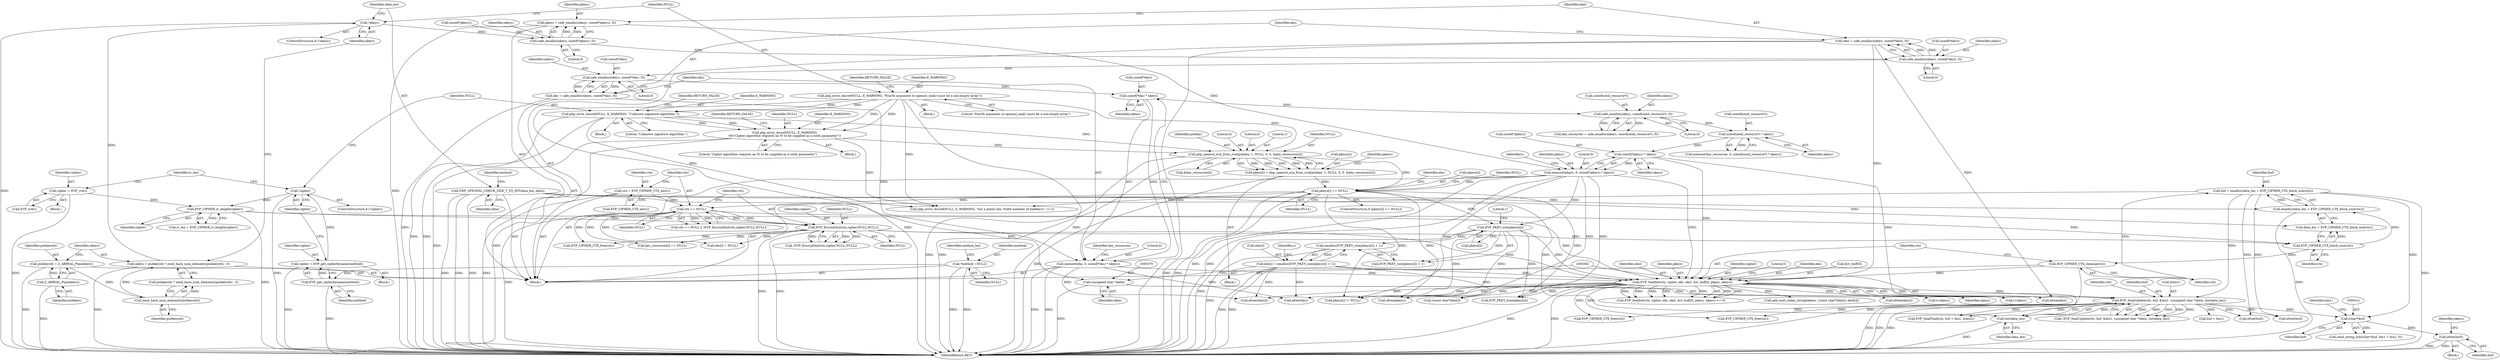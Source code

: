 digraph "0_php_73cabfedf519298e1a11192699f44d53c529315e@pointer" {
"1000418" [label="(Call,efree(buf))"];
"1000411" [label="(Call,(char*)buf)"];
"1000373" [label="(Call,EVP_SealUpdate(ctx, buf, &len1, (unsigned char *)data, (int)data_len))"];
"1000359" [label="(Call,EVP_SealInit(ctx, cipher, eks, eksl, &iv_buf[0], pkeys, nkeys))"];
"1000354" [label="(Call,EVP_CIPHER_CTX_cleanup(ctx))"];
"1000352" [label="(Call,EVP_CIPHER_CTX_block_size(ctx))"];
"1000333" [label="(Call,ctx == NULL)"];
"1000328" [label="(Call,ctx = EVP_CIPHER_CTX_new())"];
"1000299" [label="(Call,pkeys[i] == NULL)"];
"1000284" [label="(Call,pkeys[i] = php_openssl_evp_from_zval(pubkey, 1, NULL, 0, 0, &key_resources[i]))"];
"1000288" [label="(Call,php_openssl_evp_from_zval(pubkey, 1, NULL, 0, 0, &key_resources[i]))"];
"1000199" [label="(Call,php_error_docref(NULL, E_WARNING, \"Unknown signature algorithm.\"))"];
"1000180" [label="(Call,php_error_docref(NULL, E_WARNING, \"Fourth argument to openssl_seal() must be a non-empty array\"))"];
"1000221" [label="(Call,php_error_docref(NULL, E_WARNING,\n\t\t\t\t\"Cipher algorithm requires an IV to be supplied as a sixth parameter\"))"];
"1000272" [label="(Call,memset(pkeys, 0, sizeof(*pkeys) * nkeys))"];
"1000226" [label="(Call,pkeys = safe_emalloc(nkeys, sizeof(*pkeys), 0))"];
"1000228" [label="(Call,safe_emalloc(nkeys, sizeof(*pkeys), 0))"];
"1000177" [label="(Call,!nkeys)"];
"1000169" [label="(Call,nkeys = pubkeysht ? zend_hash_num_elements(pubkeysht) : 0)"];
"1000173" [label="(Call,zend_hash_num_elements(pubkeysht))"];
"1000165" [label="(Call,pubkeysht = Z_ARRVAL_P(pubkeys))"];
"1000167" [label="(Call,Z_ARRVAL_P(pubkeys))"];
"1000275" [label="(Call,sizeof(*pkeys) * nkeys)"];
"1000268" [label="(Call,sizeof(zend_resource*) * nkeys)"];
"1000260" [label="(Call,safe_emalloc(nkeys, sizeof(zend_resource*), 0))"];
"1000253" [label="(Call,sizeof(*eks) * nkeys)"];
"1000244" [label="(Call,safe_emalloc(nkeys, sizeof(*eks), 0))"];
"1000236" [label="(Call,safe_emalloc(nkeys, sizeof(*eksl), 0))"];
"1000337" [label="(Call,EVP_EncryptInit(ctx,cipher,NULL,NULL))"];
"1000211" [label="(Call,EVP_CIPHER_iv_length(cipher))"];
"1000206" [label="(Call,cipher = EVP_rc4())"];
"1000196" [label="(Call,!cipher)"];
"1000191" [label="(Call,cipher = EVP_get_cipherbyname(method))"];
"1000193" [label="(Call,EVP_get_cipherbyname(method))"];
"1000132" [label="(Call,*method =NULL)"];
"1000250" [label="(Call,memset(eks, 0, sizeof(*eks) * nkeys))"];
"1000242" [label="(Call,eks = safe_emalloc(nkeys, sizeof(*eks), 0))"];
"1000314" [label="(Call,eks[i] = emalloc(EVP_PKEY_size(pkeys[i]) + 1))"];
"1000318" [label="(Call,emalloc(EVP_PKEY_size(pkeys[i]) + 1))"];
"1000320" [label="(Call,EVP_PKEY_size(pkeys[i]))"];
"1000234" [label="(Call,eksl = safe_emalloc(nkeys, sizeof(*eksl), 0))"];
"1000347" [label="(Call,buf = emalloc(data_len + EVP_CIPHER_CTX_block_size(ctx)))"];
"1000349" [label="(Call,emalloc(data_len + EVP_CIPHER_CTX_block_size(ctx)))"];
"1000185" [label="(Call,PHP_OPENSSL_CHECK_SIZE_T_TO_INT(data_len, data))"];
"1000378" [label="(Call,(unsigned char *)data)"];
"1000381" [label="(Call,(int)data_len)"];
"1000457" [label="(Call,eks[i] = NULL)"];
"1000205" [label="(Block,)"];
"1000333" [label="(Call,ctx == NULL)"];
"1000195" [label="(ControlStructure,if (!cipher))"];
"1000227" [label="(Identifier,pkeys)"];
"1000316" [label="(Identifier,eks)"];
"1000315" [label="(Call,eks[i])"];
"1000185" [label="(Call,PHP_OPENSSL_CHECK_SIZE_T_TO_INT(data_len, data))"];
"1000369" [label="(Identifier,nkeys)"];
"1000387" [label="(Call,buf + len1)"];
"1000373" [label="(Call,EVP_SealUpdate(ctx, buf, &len1, (unsigned char *)data, (int)data_len))"];
"1000294" [label="(Call,&key_resources[i])"];
"1000320" [label="(Call,EVP_PKEY_size(pkeys[i]))"];
"1000169" [label="(Call,nkeys = pubkeysht ? zend_hash_num_elements(pubkeysht) : 0)"];
"1000328" [label="(Call,ctx = EVP_CIPHER_CTX_new())"];
"1000293" [label="(Literal,0)"];
"1000413" [label="(Identifier,buf)"];
"1000354" [label="(Call,EVP_CIPHER_CTX_cleanup(ctx))"];
"1000259" [label="(Identifier,key_resources)"];
"1000284" [label="(Call,pkeys[i] = php_openssl_evp_from_zval(pubkey, 1, NULL, 0, 0, &key_resources[i]))"];
"1000535" [label="(MethodReturn,RET)"];
"1000334" [label="(Identifier,ctx)"];
"1000374" [label="(Identifier,ctx)"];
"1000410" [label="(Call,zend_string_init((char*)buf, len1 + len2, 0))"];
"1000177" [label="(Call,!nkeys)"];
"1000305" [label="(Call,php_error_docref(NULL, E_WARNING, \"not a public key (%dth member of pubkeys)\", i+1))"];
"1000272" [label="(Call,memset(pkeys, 0, sizeof(*pkeys) * nkeys))"];
"1000281" [label="(Identifier,i)"];
"1000186" [label="(Identifier,data_len)"];
"1000276" [label="(Call,sizeof(*pkeys))"];
"1000290" [label="(Literal,1)"];
"1000363" [label="(Identifier,eksl)"];
"1000329" [label="(Identifier,ctx)"];
"1000207" [label="(Identifier,cipher)"];
"1000291" [label="(Identifier,NULL)"];
"1000385" [label="(Call,EVP_SealFinal(ctx, buf + len1, &len2))"];
"1000273" [label="(Identifier,pkeys)"];
"1000482" [label="(Call,efree(buf))"];
"1000350" [label="(Call,data_len + EVP_CIPHER_CTX_block_size(ctx))"];
"1000375" [label="(Identifier,buf)"];
"1000191" [label="(Call,cipher = EVP_get_cipherbyname(method))"];
"1000167" [label="(Call,Z_ARRVAL_P(pubkeys))"];
"1000251" [label="(Identifier,eks)"];
"1000300" [label="(Call,pkeys[i])"];
"1000488" [label="(Call,EVP_CIPHER_CTX_free(ctx))"];
"1000529" [label="(Call,efree(eksl))"];
"1000368" [label="(Identifier,pkeys)"];
"1000336" [label="(Call,!EVP_EncryptInit(ctx,cipher,NULL,NULL))"];
"1000254" [label="(Call,sizeof(*eks))"];
"1000190" [label="(Block,)"];
"1000193" [label="(Call,EVP_get_cipherbyname(method))"];
"1000321" [label="(Call,pkeys[i])"];
"1000523" [label="(Call,efree(eks[i]))"];
"1000182" [label="(Identifier,E_WARNING)"];
"1000176" [label="(ControlStructure,if (!nkeys))"];
"1000203" [label="(Identifier,RETURN_FALSE)"];
"1000253" [label="(Call,sizeof(*eks) * nkeys)"];
"1000361" [label="(Identifier,cipher)"];
"1000236" [label="(Call,safe_emalloc(nkeys, sizeof(*eksl), 0))"];
"1000527" [label="(Call,efree(eks))"];
"1000211" [label="(Call,EVP_CIPHER_iv_length(cipher))"];
"1000171" [label="(Call,pubkeysht ? zend_hash_num_elements(pubkeysht) : 0)"];
"1000225" [label="(Identifier,RETURN_FALSE)"];
"1000353" [label="(Identifier,ctx)"];
"1000187" [label="(Identifier,data)"];
"1000200" [label="(Identifier,NULL)"];
"1000299" [label="(Call,pkeys[i] == NULL)"];
"1000383" [label="(Identifier,data_len)"];
"1000348" [label="(Identifier,buf)"];
"1000358" [label="(Call,EVP_SealInit(ctx, cipher, eks, eksl, &iv_buf[0], pkeys, nkeys) <= 0)"];
"1000285" [label="(Call,pkeys[i])"];
"1000288" [label="(Call,php_openssl_evp_from_zval(pubkey, 1, NULL, 0, 0, &key_resources[i]))"];
"1000337" [label="(Call,EVP_EncryptInit(ctx,cipher,NULL,NULL))"];
"1000250" [label="(Call,memset(eks, 0, sizeof(*eks) * nkeys))"];
"1000326" [label="(Identifier,i)"];
"1000352" [label="(Call,EVP_CIPHER_CTX_block_size(ctx))"];
"1000238" [label="(Call,sizeof(*eksl))"];
"1000222" [label="(Identifier,NULL)"];
"1000221" [label="(Call,php_error_docref(NULL, E_WARNING,\n\t\t\t\t\"Cipher algorithm requires an IV to be supplied as a sixth parameter\"))"];
"1000165" [label="(Call,pubkeysht = Z_ARRVAL_P(pubkeys))"];
"1000341" [label="(Identifier,NULL)"];
"1000199" [label="(Call,php_error_docref(NULL, E_WARNING, \"Unknown signature algorithm.\"))"];
"1000370" [label="(Literal,0)"];
"1000359" [label="(Call,EVP_SealInit(ctx, cipher, eks, eksl, &iv_buf[0], pkeys, nkeys))"];
"1000194" [label="(Identifier,method)"];
"1000376" [label="(Call,&len1)"];
"1000415" [label="(Identifier,len1)"];
"1000314" [label="(Call,eks[i] = emalloc(EVP_PKEY_size(pkeys[i]) + 1))"];
"1000197" [label="(Identifier,cipher)"];
"1000339" [label="(Identifier,cipher)"];
"1000168" [label="(Identifier,pubkeys)"];
"1000268" [label="(Call,sizeof(zend_resource*) * nkeys)"];
"1000306" [label="(Identifier,NULL)"];
"1000372" [label="(Call,!EVP_SealUpdate(ctx, buf, &len1, (unsigned char *)data, (int)data_len))"];
"1000274" [label="(Literal,0)"];
"1000443" [label="(Call,add_next_index_stringl(ekeys, (const char*)eks[i], eksl[i]))"];
"1000234" [label="(Call,eksl = safe_emalloc(nkeys, sizeof(*eksl), 0))"];
"1000362" [label="(Identifier,eks)"];
"1000249" [label="(Literal,0)"];
"1000330" [label="(Call,EVP_CIPHER_CTX_new())"];
"1000508" [label="(Call,pkeys[i] != NULL)"];
"1000301" [label="(Identifier,pkeys)"];
"1000298" [label="(ControlStructure,if (pkeys[i] == NULL))"];
"1000226" [label="(Call,pkeys = safe_emalloc(nkeys, sizeof(*pkeys), 0))"];
"1000503" [label="(Call,key_resources[i] == NULL)"];
"1000170" [label="(Identifier,nkeys)"];
"1000233" [label="(Literal,0)"];
"1000206" [label="(Call,cipher = EVP_rc4())"];
"1000237" [label="(Identifier,nkeys)"];
"1000192" [label="(Identifier,cipher)"];
"1000241" [label="(Literal,0)"];
"1000257" [label="(Identifier,nkeys)"];
"1000209" [label="(Call,iv_len = EVP_CIPHER_iv_length(cipher))"];
"1000265" [label="(Call,memset(key_resources, 0, sizeof(zend_resource*) * nkeys))"];
"1000411" [label="(Call,(char*)buf)"];
"1000235" [label="(Identifier,eksl)"];
"1000252" [label="(Literal,0)"];
"1000180" [label="(Call,php_error_docref(NULL, E_WARNING, \"Fourth argument to openssl_seal() must be a non-empty array\"))"];
"1000181" [label="(Identifier,NULL)"];
"1000262" [label="(Call,sizeof(zend_resource*))"];
"1000244" [label="(Call,safe_emalloc(nkeys, sizeof(*eks), 0))"];
"1000243" [label="(Identifier,eks)"];
"1000335" [label="(Identifier,NULL)"];
"1000137" [label="(Identifier,method_len)"];
"1000173" [label="(Call,zend_hash_num_elements(pubkeysht))"];
"1000381" [label="(Call,(int)data_len)"];
"1000319" [label="(Call,EVP_PKEY_size(pkeys[i]) + 1)"];
"1000198" [label="(Block,)"];
"1000495" [label="(Call,i<nkeys)"];
"1000445" [label="(Call,(const char*)eks[i])"];
"1000105" [label="(Block,)"];
"1000343" [label="(Call,EVP_CIPHER_CTX_free(ctx))"];
"1000230" [label="(Call,sizeof(*pkeys))"];
"1000338" [label="(Identifier,ctx)"];
"1000347" [label="(Call,buf = emalloc(data_len + EVP_CIPHER_CTX_block_size(ctx)))"];
"1000349" [label="(Call,emalloc(data_len + EVP_CIPHER_CTX_block_size(ctx)))"];
"1000210" [label="(Identifier,iv_len)"];
"1000279" [label="(Identifier,nkeys)"];
"1000421" [label="(Identifier,ekeys)"];
"1000531" [label="(Call,efree(pkeys))"];
"1000201" [label="(Identifier,E_WARNING)"];
"1000220" [label="(Block,)"];
"1000189" [label="(Identifier,method)"];
"1000269" [label="(Call,sizeof(zend_resource*))"];
"1000260" [label="(Call,safe_emalloc(nkeys, sizeof(zend_resource*), 0))"];
"1000228" [label="(Call,safe_emalloc(nkeys, sizeof(*pkeys), 0))"];
"1000246" [label="(Call,sizeof(*eks))"];
"1000245" [label="(Identifier,nkeys)"];
"1000261" [label="(Identifier,nkeys)"];
"1000380" [label="(Identifier,data)"];
"1000340" [label="(Identifier,NULL)"];
"1000208" [label="(Call,EVP_rc4())"];
"1000275" [label="(Call,sizeof(*pkeys) * nkeys)"];
"1000229" [label="(Identifier,nkeys)"];
"1000318" [label="(Call,emalloc(EVP_PKEY_size(pkeys[i]) + 1))"];
"1000196" [label="(Call,!cipher)"];
"1000179" [label="(Block,)"];
"1000394" [label="(Call,efree(buf))"];
"1000224" [label="(Literal,\"Cipher algorithm requires an IV to be supplied as a sixth parameter\")"];
"1000364" [label="(Call,&iv_buf[0])"];
"1000174" [label="(Identifier,pubkeysht)"];
"1000271" [label="(Identifier,nkeys)"];
"1000360" [label="(Identifier,ctx)"];
"1000453" [label="(Call,efree(eks[i]))"];
"1000166" [label="(Identifier,pubkeysht)"];
"1000419" [label="(Identifier,buf)"];
"1000202" [label="(Literal,\"Unknown signature algorithm.\")"];
"1000355" [label="(Identifier,ctx)"];
"1000178" [label="(Identifier,nkeys)"];
"1000514" [label="(Call,EVP_PKEY_free(pkeys[i]))"];
"1000378" [label="(Call,(unsigned char *)data)"];
"1000405" [label="(Block,)"];
"1000324" [label="(Literal,1)"];
"1000242" [label="(Call,eks = safe_emalloc(nkeys, sizeof(*eks), 0))"];
"1000289" [label="(Identifier,pubkey)"];
"1000264" [label="(Literal,0)"];
"1000396" [label="(Call,EVP_CIPHER_CTX_free(ctx))"];
"1000428" [label="(Call,i<nkeys)"];
"1000258" [label="(Call,key_resources = safe_emalloc(nkeys, sizeof(zend_resource*), 0))"];
"1000212" [label="(Identifier,cipher)"];
"1000292" [label="(Literal,0)"];
"1000132" [label="(Call,*method =NULL)"];
"1000332" [label="(Call,ctx == NULL || !EVP_EncryptInit(ctx,cipher,NULL,NULL))"];
"1000303" [label="(Identifier,NULL)"];
"1000283" [label="(Block,)"];
"1000184" [label="(Identifier,RETURN_FALSE)"];
"1000133" [label="(Identifier,method)"];
"1000223" [label="(Identifier,E_WARNING)"];
"1000183" [label="(Literal,\"Fourth argument to openssl_seal() must be a non-empty array\")"];
"1000134" [label="(Identifier,NULL)"];
"1000418" [label="(Call,efree(buf))"];
"1000418" -> "1000405"  [label="AST: "];
"1000418" -> "1000419"  [label="CFG: "];
"1000419" -> "1000418"  [label="AST: "];
"1000421" -> "1000418"  [label="CFG: "];
"1000418" -> "1000535"  [label="DDG: "];
"1000418" -> "1000535"  [label="DDG: "];
"1000411" -> "1000418"  [label="DDG: "];
"1000411" -> "1000410"  [label="AST: "];
"1000411" -> "1000413"  [label="CFG: "];
"1000412" -> "1000411"  [label="AST: "];
"1000413" -> "1000411"  [label="AST: "];
"1000415" -> "1000411"  [label="CFG: "];
"1000411" -> "1000410"  [label="DDG: "];
"1000373" -> "1000411"  [label="DDG: "];
"1000347" -> "1000411"  [label="DDG: "];
"1000373" -> "1000372"  [label="AST: "];
"1000373" -> "1000381"  [label="CFG: "];
"1000374" -> "1000373"  [label="AST: "];
"1000375" -> "1000373"  [label="AST: "];
"1000376" -> "1000373"  [label="AST: "];
"1000378" -> "1000373"  [label="AST: "];
"1000381" -> "1000373"  [label="AST: "];
"1000372" -> "1000373"  [label="CFG: "];
"1000373" -> "1000535"  [label="DDG: "];
"1000373" -> "1000535"  [label="DDG: "];
"1000373" -> "1000535"  [label="DDG: "];
"1000373" -> "1000372"  [label="DDG: "];
"1000373" -> "1000372"  [label="DDG: "];
"1000373" -> "1000372"  [label="DDG: "];
"1000373" -> "1000372"  [label="DDG: "];
"1000373" -> "1000372"  [label="DDG: "];
"1000359" -> "1000373"  [label="DDG: "];
"1000347" -> "1000373"  [label="DDG: "];
"1000378" -> "1000373"  [label="DDG: "];
"1000381" -> "1000373"  [label="DDG: "];
"1000373" -> "1000385"  [label="DDG: "];
"1000373" -> "1000385"  [label="DDG: "];
"1000373" -> "1000387"  [label="DDG: "];
"1000373" -> "1000394"  [label="DDG: "];
"1000373" -> "1000396"  [label="DDG: "];
"1000373" -> "1000482"  [label="DDG: "];
"1000373" -> "1000488"  [label="DDG: "];
"1000359" -> "1000358"  [label="AST: "];
"1000359" -> "1000369"  [label="CFG: "];
"1000360" -> "1000359"  [label="AST: "];
"1000361" -> "1000359"  [label="AST: "];
"1000362" -> "1000359"  [label="AST: "];
"1000363" -> "1000359"  [label="AST: "];
"1000364" -> "1000359"  [label="AST: "];
"1000368" -> "1000359"  [label="AST: "];
"1000369" -> "1000359"  [label="AST: "];
"1000370" -> "1000359"  [label="CFG: "];
"1000359" -> "1000535"  [label="DDG: "];
"1000359" -> "1000535"  [label="DDG: "];
"1000359" -> "1000358"  [label="DDG: "];
"1000359" -> "1000358"  [label="DDG: "];
"1000359" -> "1000358"  [label="DDG: "];
"1000359" -> "1000358"  [label="DDG: "];
"1000359" -> "1000358"  [label="DDG: "];
"1000359" -> "1000358"  [label="DDG: "];
"1000359" -> "1000358"  [label="DDG: "];
"1000354" -> "1000359"  [label="DDG: "];
"1000337" -> "1000359"  [label="DDG: "];
"1000211" -> "1000359"  [label="DDG: "];
"1000250" -> "1000359"  [label="DDG: "];
"1000314" -> "1000359"  [label="DDG: "];
"1000234" -> "1000359"  [label="DDG: "];
"1000272" -> "1000359"  [label="DDG: "];
"1000320" -> "1000359"  [label="DDG: "];
"1000275" -> "1000359"  [label="DDG: "];
"1000359" -> "1000396"  [label="DDG: "];
"1000359" -> "1000428"  [label="DDG: "];
"1000359" -> "1000445"  [label="DDG: "];
"1000359" -> "1000443"  [label="DDG: "];
"1000359" -> "1000453"  [label="DDG: "];
"1000359" -> "1000488"  [label="DDG: "];
"1000359" -> "1000495"  [label="DDG: "];
"1000359" -> "1000508"  [label="DDG: "];
"1000359" -> "1000514"  [label="DDG: "];
"1000359" -> "1000523"  [label="DDG: "];
"1000359" -> "1000527"  [label="DDG: "];
"1000359" -> "1000529"  [label="DDG: "];
"1000359" -> "1000531"  [label="DDG: "];
"1000354" -> "1000105"  [label="AST: "];
"1000354" -> "1000355"  [label="CFG: "];
"1000355" -> "1000354"  [label="AST: "];
"1000360" -> "1000354"  [label="CFG: "];
"1000354" -> "1000535"  [label="DDG: "];
"1000352" -> "1000354"  [label="DDG: "];
"1000352" -> "1000350"  [label="AST: "];
"1000352" -> "1000353"  [label="CFG: "];
"1000353" -> "1000352"  [label="AST: "];
"1000350" -> "1000352"  [label="CFG: "];
"1000352" -> "1000349"  [label="DDG: "];
"1000352" -> "1000350"  [label="DDG: "];
"1000333" -> "1000352"  [label="DDG: "];
"1000337" -> "1000352"  [label="DDG: "];
"1000333" -> "1000332"  [label="AST: "];
"1000333" -> "1000335"  [label="CFG: "];
"1000334" -> "1000333"  [label="AST: "];
"1000335" -> "1000333"  [label="AST: "];
"1000338" -> "1000333"  [label="CFG: "];
"1000332" -> "1000333"  [label="CFG: "];
"1000333" -> "1000535"  [label="DDG: "];
"1000333" -> "1000332"  [label="DDG: "];
"1000333" -> "1000332"  [label="DDG: "];
"1000328" -> "1000333"  [label="DDG: "];
"1000299" -> "1000333"  [label="DDG: "];
"1000333" -> "1000337"  [label="DDG: "];
"1000333" -> "1000337"  [label="DDG: "];
"1000333" -> "1000343"  [label="DDG: "];
"1000333" -> "1000457"  [label="DDG: "];
"1000333" -> "1000503"  [label="DDG: "];
"1000328" -> "1000105"  [label="AST: "];
"1000328" -> "1000330"  [label="CFG: "];
"1000329" -> "1000328"  [label="AST: "];
"1000330" -> "1000328"  [label="AST: "];
"1000334" -> "1000328"  [label="CFG: "];
"1000328" -> "1000535"  [label="DDG: "];
"1000299" -> "1000298"  [label="AST: "];
"1000299" -> "1000303"  [label="CFG: "];
"1000300" -> "1000299"  [label="AST: "];
"1000303" -> "1000299"  [label="AST: "];
"1000306" -> "1000299"  [label="CFG: "];
"1000316" -> "1000299"  [label="CFG: "];
"1000299" -> "1000535"  [label="DDG: "];
"1000299" -> "1000535"  [label="DDG: "];
"1000284" -> "1000299"  [label="DDG: "];
"1000272" -> "1000299"  [label="DDG: "];
"1000288" -> "1000299"  [label="DDG: "];
"1000299" -> "1000305"  [label="DDG: "];
"1000299" -> "1000320"  [label="DDG: "];
"1000299" -> "1000508"  [label="DDG: "];
"1000299" -> "1000514"  [label="DDG: "];
"1000299" -> "1000531"  [label="DDG: "];
"1000284" -> "1000283"  [label="AST: "];
"1000284" -> "1000288"  [label="CFG: "];
"1000285" -> "1000284"  [label="AST: "];
"1000288" -> "1000284"  [label="AST: "];
"1000301" -> "1000284"  [label="CFG: "];
"1000284" -> "1000535"  [label="DDG: "];
"1000288" -> "1000284"  [label="DDG: "];
"1000288" -> "1000284"  [label="DDG: "];
"1000288" -> "1000284"  [label="DDG: "];
"1000288" -> "1000284"  [label="DDG: "];
"1000288" -> "1000284"  [label="DDG: "];
"1000288" -> "1000294"  [label="CFG: "];
"1000289" -> "1000288"  [label="AST: "];
"1000290" -> "1000288"  [label="AST: "];
"1000291" -> "1000288"  [label="AST: "];
"1000292" -> "1000288"  [label="AST: "];
"1000293" -> "1000288"  [label="AST: "];
"1000294" -> "1000288"  [label="AST: "];
"1000288" -> "1000535"  [label="DDG: "];
"1000288" -> "1000535"  [label="DDG: "];
"1000199" -> "1000288"  [label="DDG: "];
"1000180" -> "1000288"  [label="DDG: "];
"1000221" -> "1000288"  [label="DDG: "];
"1000199" -> "1000198"  [label="AST: "];
"1000199" -> "1000202"  [label="CFG: "];
"1000200" -> "1000199"  [label="AST: "];
"1000201" -> "1000199"  [label="AST: "];
"1000202" -> "1000199"  [label="AST: "];
"1000203" -> "1000199"  [label="CFG: "];
"1000199" -> "1000535"  [label="DDG: "];
"1000199" -> "1000535"  [label="DDG: "];
"1000180" -> "1000199"  [label="DDG: "];
"1000180" -> "1000199"  [label="DDG: "];
"1000199" -> "1000221"  [label="DDG: "];
"1000199" -> "1000221"  [label="DDG: "];
"1000199" -> "1000305"  [label="DDG: "];
"1000180" -> "1000179"  [label="AST: "];
"1000180" -> "1000183"  [label="CFG: "];
"1000181" -> "1000180"  [label="AST: "];
"1000182" -> "1000180"  [label="AST: "];
"1000183" -> "1000180"  [label="AST: "];
"1000184" -> "1000180"  [label="CFG: "];
"1000180" -> "1000535"  [label="DDG: "];
"1000180" -> "1000535"  [label="DDG: "];
"1000180" -> "1000221"  [label="DDG: "];
"1000180" -> "1000221"  [label="DDG: "];
"1000180" -> "1000305"  [label="DDG: "];
"1000221" -> "1000220"  [label="AST: "];
"1000221" -> "1000224"  [label="CFG: "];
"1000222" -> "1000221"  [label="AST: "];
"1000223" -> "1000221"  [label="AST: "];
"1000224" -> "1000221"  [label="AST: "];
"1000225" -> "1000221"  [label="CFG: "];
"1000221" -> "1000535"  [label="DDG: "];
"1000221" -> "1000535"  [label="DDG: "];
"1000221" -> "1000305"  [label="DDG: "];
"1000272" -> "1000105"  [label="AST: "];
"1000272" -> "1000275"  [label="CFG: "];
"1000273" -> "1000272"  [label="AST: "];
"1000274" -> "1000272"  [label="AST: "];
"1000275" -> "1000272"  [label="AST: "];
"1000281" -> "1000272"  [label="CFG: "];
"1000272" -> "1000535"  [label="DDG: "];
"1000272" -> "1000535"  [label="DDG: "];
"1000226" -> "1000272"  [label="DDG: "];
"1000275" -> "1000272"  [label="DDG: "];
"1000272" -> "1000320"  [label="DDG: "];
"1000272" -> "1000508"  [label="DDG: "];
"1000272" -> "1000514"  [label="DDG: "];
"1000272" -> "1000531"  [label="DDG: "];
"1000226" -> "1000105"  [label="AST: "];
"1000226" -> "1000228"  [label="CFG: "];
"1000227" -> "1000226"  [label="AST: "];
"1000228" -> "1000226"  [label="AST: "];
"1000235" -> "1000226"  [label="CFG: "];
"1000226" -> "1000535"  [label="DDG: "];
"1000228" -> "1000226"  [label="DDG: "];
"1000228" -> "1000226"  [label="DDG: "];
"1000228" -> "1000233"  [label="CFG: "];
"1000229" -> "1000228"  [label="AST: "];
"1000230" -> "1000228"  [label="AST: "];
"1000233" -> "1000228"  [label="AST: "];
"1000177" -> "1000228"  [label="DDG: "];
"1000228" -> "1000236"  [label="DDG: "];
"1000177" -> "1000176"  [label="AST: "];
"1000177" -> "1000178"  [label="CFG: "];
"1000178" -> "1000177"  [label="AST: "];
"1000181" -> "1000177"  [label="CFG: "];
"1000186" -> "1000177"  [label="CFG: "];
"1000177" -> "1000535"  [label="DDG: "];
"1000169" -> "1000177"  [label="DDG: "];
"1000169" -> "1000105"  [label="AST: "];
"1000169" -> "1000171"  [label="CFG: "];
"1000170" -> "1000169"  [label="AST: "];
"1000171" -> "1000169"  [label="AST: "];
"1000178" -> "1000169"  [label="CFG: "];
"1000169" -> "1000535"  [label="DDG: "];
"1000173" -> "1000169"  [label="DDG: "];
"1000173" -> "1000171"  [label="AST: "];
"1000173" -> "1000174"  [label="CFG: "];
"1000174" -> "1000173"  [label="AST: "];
"1000171" -> "1000173"  [label="CFG: "];
"1000173" -> "1000171"  [label="DDG: "];
"1000165" -> "1000173"  [label="DDG: "];
"1000165" -> "1000105"  [label="AST: "];
"1000165" -> "1000167"  [label="CFG: "];
"1000166" -> "1000165"  [label="AST: "];
"1000167" -> "1000165"  [label="AST: "];
"1000170" -> "1000165"  [label="CFG: "];
"1000165" -> "1000535"  [label="DDG: "];
"1000167" -> "1000165"  [label="DDG: "];
"1000167" -> "1000168"  [label="CFG: "];
"1000168" -> "1000167"  [label="AST: "];
"1000167" -> "1000535"  [label="DDG: "];
"1000275" -> "1000279"  [label="CFG: "];
"1000276" -> "1000275"  [label="AST: "];
"1000279" -> "1000275"  [label="AST: "];
"1000268" -> "1000275"  [label="DDG: "];
"1000275" -> "1000495"  [label="DDG: "];
"1000268" -> "1000265"  [label="AST: "];
"1000268" -> "1000271"  [label="CFG: "];
"1000269" -> "1000268"  [label="AST: "];
"1000271" -> "1000268"  [label="AST: "];
"1000265" -> "1000268"  [label="CFG: "];
"1000268" -> "1000265"  [label="DDG: "];
"1000260" -> "1000268"  [label="DDG: "];
"1000260" -> "1000258"  [label="AST: "];
"1000260" -> "1000264"  [label="CFG: "];
"1000261" -> "1000260"  [label="AST: "];
"1000262" -> "1000260"  [label="AST: "];
"1000264" -> "1000260"  [label="AST: "];
"1000258" -> "1000260"  [label="CFG: "];
"1000260" -> "1000258"  [label="DDG: "];
"1000260" -> "1000258"  [label="DDG: "];
"1000253" -> "1000260"  [label="DDG: "];
"1000253" -> "1000250"  [label="AST: "];
"1000253" -> "1000257"  [label="CFG: "];
"1000254" -> "1000253"  [label="AST: "];
"1000257" -> "1000253"  [label="AST: "];
"1000250" -> "1000253"  [label="CFG: "];
"1000253" -> "1000250"  [label="DDG: "];
"1000244" -> "1000253"  [label="DDG: "];
"1000244" -> "1000242"  [label="AST: "];
"1000244" -> "1000249"  [label="CFG: "];
"1000245" -> "1000244"  [label="AST: "];
"1000246" -> "1000244"  [label="AST: "];
"1000249" -> "1000244"  [label="AST: "];
"1000242" -> "1000244"  [label="CFG: "];
"1000244" -> "1000242"  [label="DDG: "];
"1000244" -> "1000242"  [label="DDG: "];
"1000236" -> "1000244"  [label="DDG: "];
"1000236" -> "1000234"  [label="AST: "];
"1000236" -> "1000241"  [label="CFG: "];
"1000237" -> "1000236"  [label="AST: "];
"1000238" -> "1000236"  [label="AST: "];
"1000241" -> "1000236"  [label="AST: "];
"1000234" -> "1000236"  [label="CFG: "];
"1000236" -> "1000234"  [label="DDG: "];
"1000236" -> "1000234"  [label="DDG: "];
"1000337" -> "1000336"  [label="AST: "];
"1000337" -> "1000341"  [label="CFG: "];
"1000338" -> "1000337"  [label="AST: "];
"1000339" -> "1000337"  [label="AST: "];
"1000340" -> "1000337"  [label="AST: "];
"1000341" -> "1000337"  [label="AST: "];
"1000336" -> "1000337"  [label="CFG: "];
"1000337" -> "1000535"  [label="DDG: "];
"1000337" -> "1000535"  [label="DDG: "];
"1000337" -> "1000336"  [label="DDG: "];
"1000337" -> "1000336"  [label="DDG: "];
"1000337" -> "1000336"  [label="DDG: "];
"1000211" -> "1000337"  [label="DDG: "];
"1000337" -> "1000343"  [label="DDG: "];
"1000337" -> "1000457"  [label="DDG: "];
"1000337" -> "1000503"  [label="DDG: "];
"1000211" -> "1000209"  [label="AST: "];
"1000211" -> "1000212"  [label="CFG: "];
"1000212" -> "1000211"  [label="AST: "];
"1000209" -> "1000211"  [label="CFG: "];
"1000211" -> "1000535"  [label="DDG: "];
"1000211" -> "1000209"  [label="DDG: "];
"1000206" -> "1000211"  [label="DDG: "];
"1000196" -> "1000211"  [label="DDG: "];
"1000206" -> "1000205"  [label="AST: "];
"1000206" -> "1000208"  [label="CFG: "];
"1000207" -> "1000206"  [label="AST: "];
"1000208" -> "1000206"  [label="AST: "];
"1000210" -> "1000206"  [label="CFG: "];
"1000206" -> "1000535"  [label="DDG: "];
"1000196" -> "1000195"  [label="AST: "];
"1000196" -> "1000197"  [label="CFG: "];
"1000197" -> "1000196"  [label="AST: "];
"1000200" -> "1000196"  [label="CFG: "];
"1000210" -> "1000196"  [label="CFG: "];
"1000196" -> "1000535"  [label="DDG: "];
"1000191" -> "1000196"  [label="DDG: "];
"1000191" -> "1000190"  [label="AST: "];
"1000191" -> "1000193"  [label="CFG: "];
"1000192" -> "1000191"  [label="AST: "];
"1000193" -> "1000191"  [label="AST: "];
"1000197" -> "1000191"  [label="CFG: "];
"1000191" -> "1000535"  [label="DDG: "];
"1000193" -> "1000191"  [label="DDG: "];
"1000193" -> "1000194"  [label="CFG: "];
"1000194" -> "1000193"  [label="AST: "];
"1000193" -> "1000535"  [label="DDG: "];
"1000132" -> "1000193"  [label="DDG: "];
"1000132" -> "1000105"  [label="AST: "];
"1000132" -> "1000134"  [label="CFG: "];
"1000133" -> "1000132"  [label="AST: "];
"1000134" -> "1000132"  [label="AST: "];
"1000137" -> "1000132"  [label="CFG: "];
"1000132" -> "1000535"  [label="DDG: "];
"1000132" -> "1000535"  [label="DDG: "];
"1000250" -> "1000105"  [label="AST: "];
"1000251" -> "1000250"  [label="AST: "];
"1000252" -> "1000250"  [label="AST: "];
"1000259" -> "1000250"  [label="CFG: "];
"1000250" -> "1000535"  [label="DDG: "];
"1000250" -> "1000535"  [label="DDG: "];
"1000242" -> "1000250"  [label="DDG: "];
"1000250" -> "1000523"  [label="DDG: "];
"1000250" -> "1000527"  [label="DDG: "];
"1000242" -> "1000105"  [label="AST: "];
"1000243" -> "1000242"  [label="AST: "];
"1000251" -> "1000242"  [label="CFG: "];
"1000242" -> "1000535"  [label="DDG: "];
"1000314" -> "1000283"  [label="AST: "];
"1000314" -> "1000318"  [label="CFG: "];
"1000315" -> "1000314"  [label="AST: "];
"1000318" -> "1000314"  [label="AST: "];
"1000326" -> "1000314"  [label="CFG: "];
"1000314" -> "1000535"  [label="DDG: "];
"1000314" -> "1000535"  [label="DDG: "];
"1000318" -> "1000314"  [label="DDG: "];
"1000314" -> "1000445"  [label="DDG: "];
"1000314" -> "1000523"  [label="DDG: "];
"1000314" -> "1000527"  [label="DDG: "];
"1000318" -> "1000319"  [label="CFG: "];
"1000319" -> "1000318"  [label="AST: "];
"1000318" -> "1000535"  [label="DDG: "];
"1000320" -> "1000318"  [label="DDG: "];
"1000320" -> "1000319"  [label="AST: "];
"1000320" -> "1000321"  [label="CFG: "];
"1000321" -> "1000320"  [label="AST: "];
"1000324" -> "1000320"  [label="CFG: "];
"1000320" -> "1000535"  [label="DDG: "];
"1000320" -> "1000319"  [label="DDG: "];
"1000320" -> "1000508"  [label="DDG: "];
"1000320" -> "1000514"  [label="DDG: "];
"1000320" -> "1000531"  [label="DDG: "];
"1000234" -> "1000105"  [label="AST: "];
"1000235" -> "1000234"  [label="AST: "];
"1000243" -> "1000234"  [label="CFG: "];
"1000234" -> "1000535"  [label="DDG: "];
"1000234" -> "1000529"  [label="DDG: "];
"1000347" -> "1000105"  [label="AST: "];
"1000347" -> "1000349"  [label="CFG: "];
"1000348" -> "1000347"  [label="AST: "];
"1000349" -> "1000347"  [label="AST: "];
"1000355" -> "1000347"  [label="CFG: "];
"1000347" -> "1000535"  [label="DDG: "];
"1000349" -> "1000347"  [label="DDG: "];
"1000347" -> "1000394"  [label="DDG: "];
"1000347" -> "1000482"  [label="DDG: "];
"1000349" -> "1000350"  [label="CFG: "];
"1000350" -> "1000349"  [label="AST: "];
"1000349" -> "1000535"  [label="DDG: "];
"1000185" -> "1000349"  [label="DDG: "];
"1000185" -> "1000105"  [label="AST: "];
"1000185" -> "1000187"  [label="CFG: "];
"1000186" -> "1000185"  [label="AST: "];
"1000187" -> "1000185"  [label="AST: "];
"1000189" -> "1000185"  [label="CFG: "];
"1000185" -> "1000535"  [label="DDG: "];
"1000185" -> "1000535"  [label="DDG: "];
"1000185" -> "1000535"  [label="DDG: "];
"1000185" -> "1000350"  [label="DDG: "];
"1000185" -> "1000378"  [label="DDG: "];
"1000185" -> "1000381"  [label="DDG: "];
"1000378" -> "1000380"  [label="CFG: "];
"1000379" -> "1000378"  [label="AST: "];
"1000380" -> "1000378"  [label="AST: "];
"1000382" -> "1000378"  [label="CFG: "];
"1000378" -> "1000535"  [label="DDG: "];
"1000381" -> "1000383"  [label="CFG: "];
"1000382" -> "1000381"  [label="AST: "];
"1000383" -> "1000381"  [label="AST: "];
"1000381" -> "1000535"  [label="DDG: "];
}
